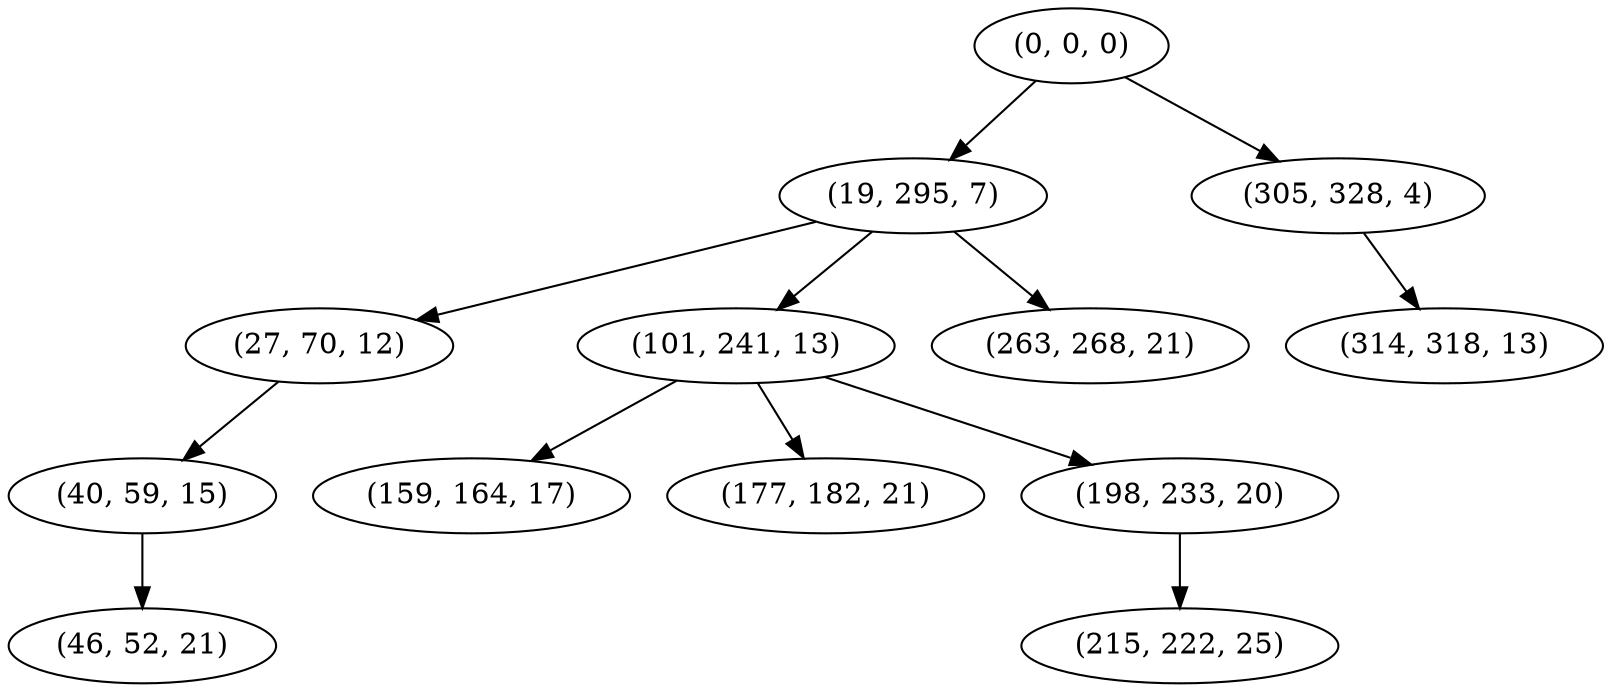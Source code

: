 digraph tree {
    "(0, 0, 0)";
    "(19, 295, 7)";
    "(27, 70, 12)";
    "(40, 59, 15)";
    "(46, 52, 21)";
    "(101, 241, 13)";
    "(159, 164, 17)";
    "(177, 182, 21)";
    "(198, 233, 20)";
    "(215, 222, 25)";
    "(263, 268, 21)";
    "(305, 328, 4)";
    "(314, 318, 13)";
    "(0, 0, 0)" -> "(19, 295, 7)";
    "(0, 0, 0)" -> "(305, 328, 4)";
    "(19, 295, 7)" -> "(27, 70, 12)";
    "(19, 295, 7)" -> "(101, 241, 13)";
    "(19, 295, 7)" -> "(263, 268, 21)";
    "(27, 70, 12)" -> "(40, 59, 15)";
    "(40, 59, 15)" -> "(46, 52, 21)";
    "(101, 241, 13)" -> "(159, 164, 17)";
    "(101, 241, 13)" -> "(177, 182, 21)";
    "(101, 241, 13)" -> "(198, 233, 20)";
    "(198, 233, 20)" -> "(215, 222, 25)";
    "(305, 328, 4)" -> "(314, 318, 13)";
}
